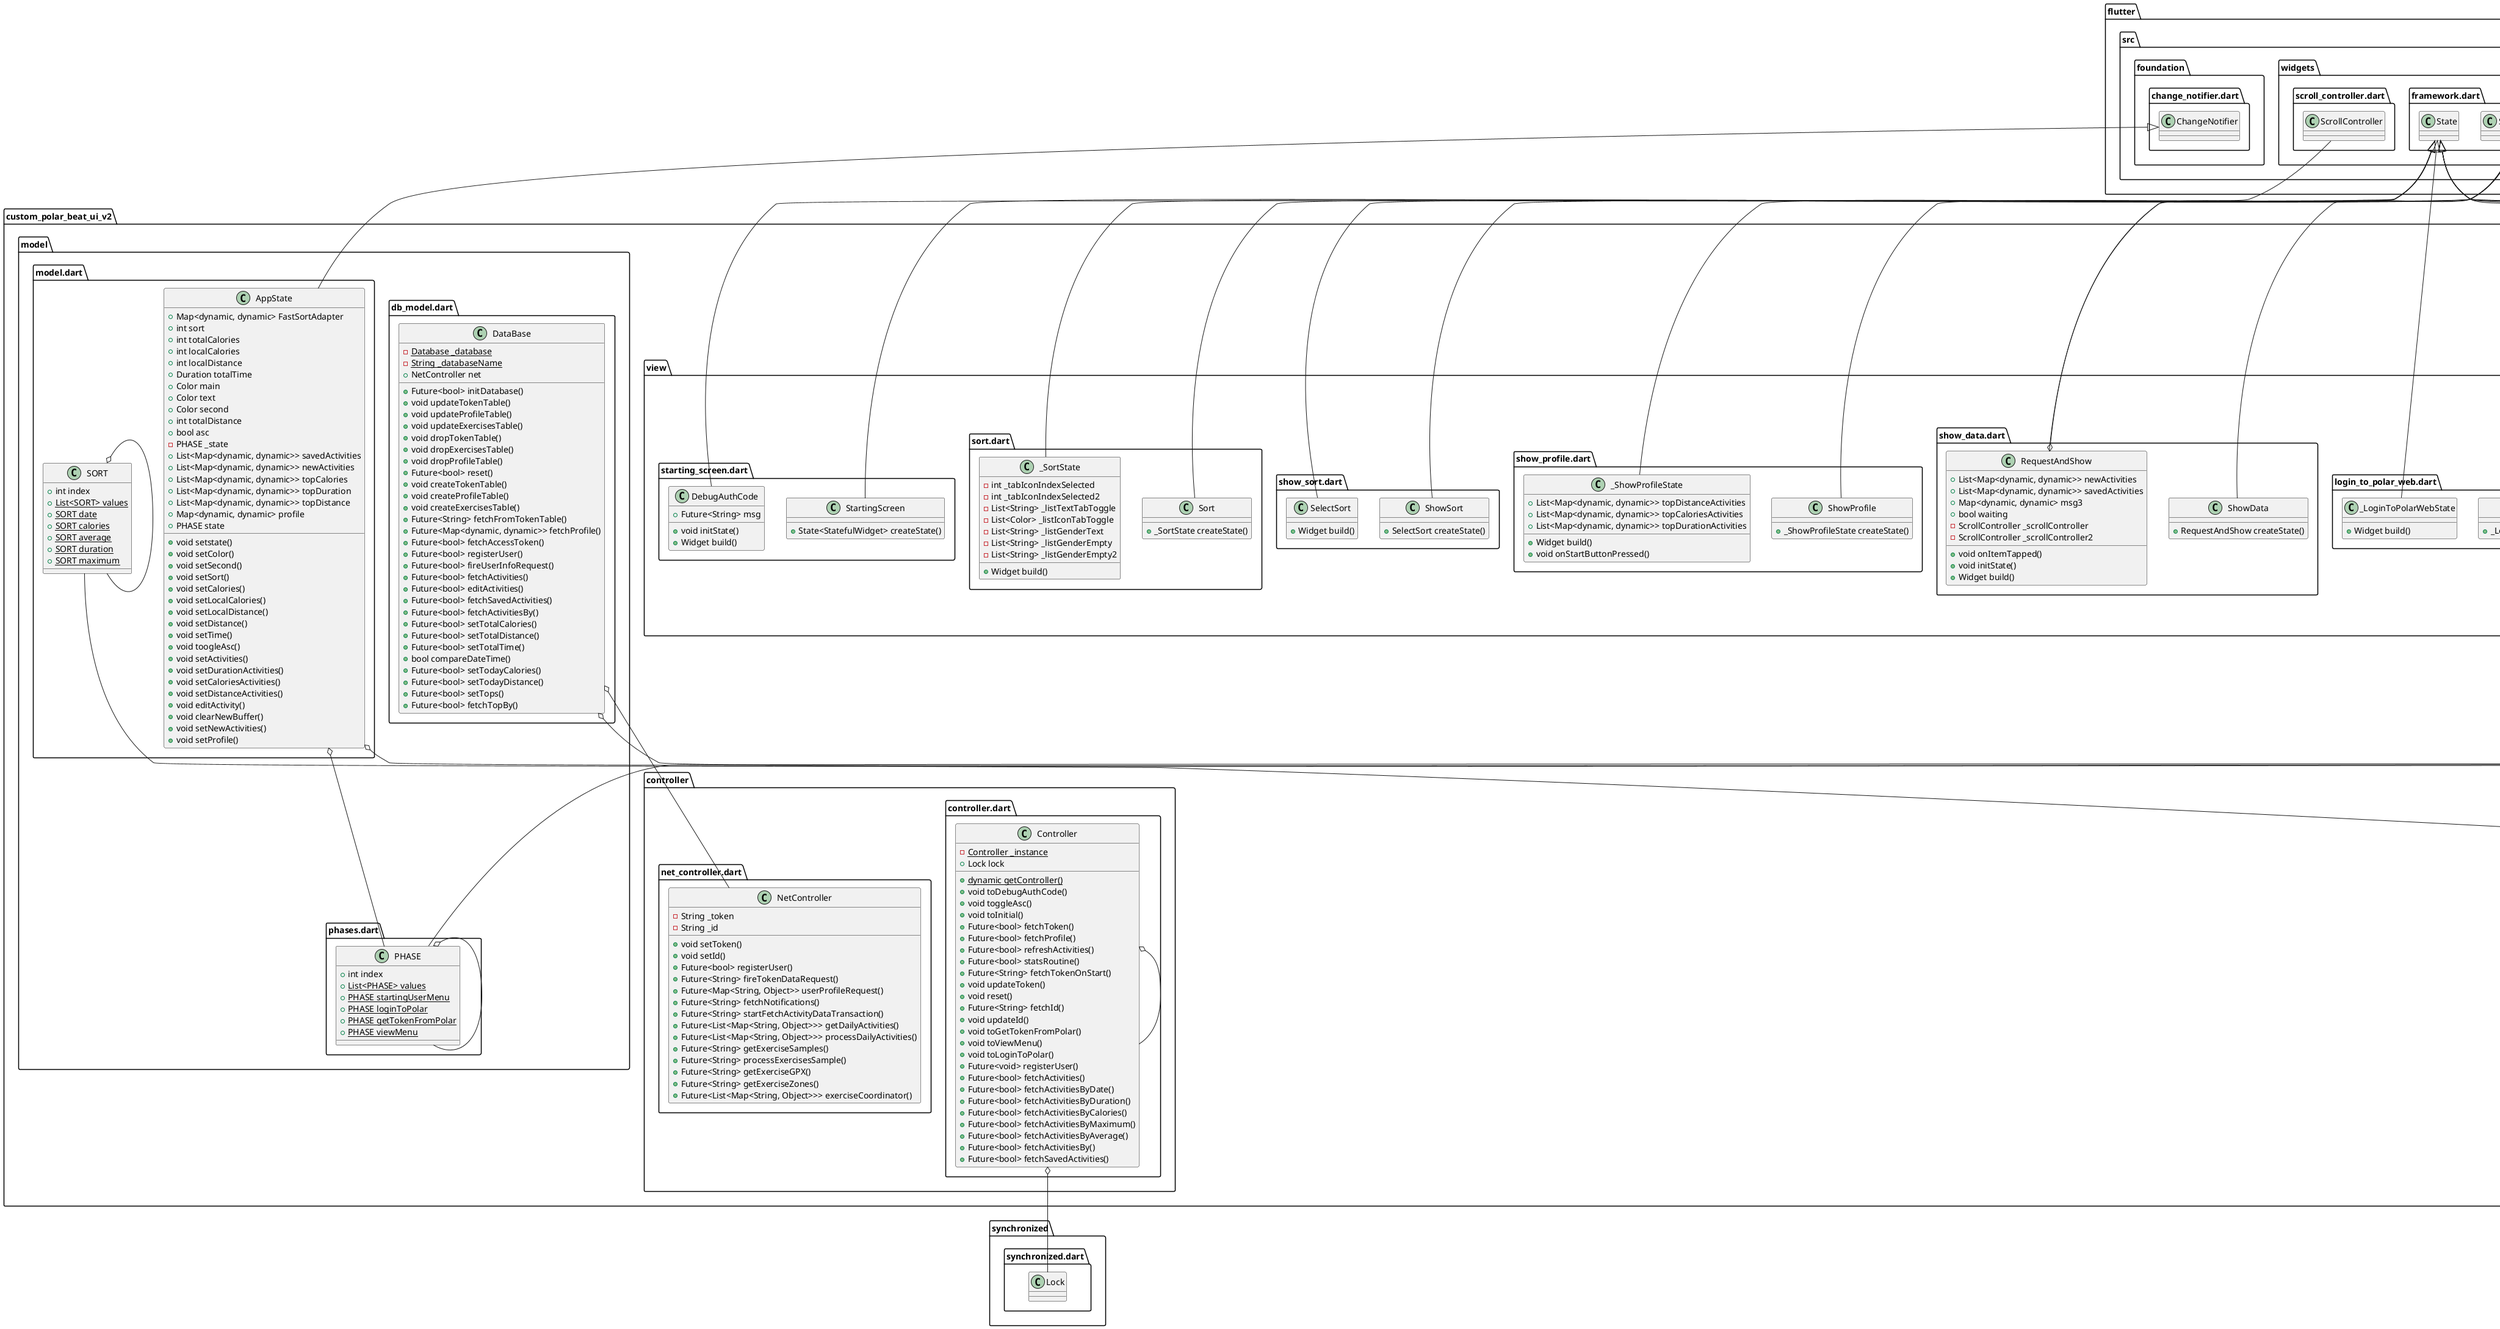 @startuml
set namespaceSeparator ::

class "custom_polar_beat_ui_v2::controller::controller.dart::Controller" {
  {static} -Controller _instance
  +Lock lock
  {static} +dynamic getController()
  +void toDebugAuthCode()
  +void toggleAsc()
  +void toInitial()
  +Future<bool> fetchToken()
  +Future<bool> fetchProfile()
  +Future<bool> refreshActivities()
  +Future<bool> statsRoutine()
  +Future<String> fetchTokenOnStart()
  +void updateToken()
  +void reset()
  +Future<String> fetchId()
  +void updateId()
  +void toGetTokenFromPolar()
  +void toViewMenu()
  +void toLoginToPolar()
  +Future<void> registerUser()
  +Future<bool> fetchActivities()
  +Future<bool> fetchActivitiesByDate()
  +Future<bool> fetchActivitiesByDuration()
  +Future<bool> fetchActivitiesByCalories()
  +Future<bool> fetchActivitiesByMaximum()
  +Future<bool> fetchActivitiesByAverage()
  +Future<bool> fetchActivitiesBy()
  +Future<bool> fetchSavedActivities()
}

"custom_polar_beat_ui_v2::controller::controller.dart::Controller" o-- "custom_polar_beat_ui_v2::controller::controller.dart::Controller"
"custom_polar_beat_ui_v2::controller::controller.dart::Controller" o-- "synchronized::synchronized.dart::Lock"

class "custom_polar_beat_ui_v2::controller::net_controller.dart::NetController" {
  -String _token
  -String _id
  +void setToken()
  +void setId()
  +Future<bool> registerUser()
  +Future<String> fireTokenDataRequest()
  +Future<Map<String, Object>> userProfileRequest()
  +Future<String> fetchNotifications()
  +Future<String> startFetchActivityDataTransaction()
  +Future<List<Map<String, Object>>> getDailyActivities()
  +Future<List<Map<String, Object>>> processDailyActivities()
  +Future<String> getExerciseSamples()
  +Future<String> processExercisesSample()
  +Future<String> getExerciseGPX()
  +Future<String> getExerciseZones()
  +Future<List<Map<String, Object>>> exerciseCoordinator()
}

class "custom_polar_beat_ui_v2::main.dart::GetAuthCodeFromPolar" {
  +State<StatefulWidget> createState()
}

"flutter::src::widgets::framework.dart::StatefulWidget" <|-- "custom_polar_beat_ui_v2::main.dart::GetAuthCodeFromPolar"

class "custom_polar_beat_ui_v2::main.dart::ViewLogic" {
  +Widget displayState()
  +Widget build()
}

"flutter::src::widgets::framework.dart::State" <|-- "custom_polar_beat_ui_v2::main.dart::ViewLogic"

class "custom_polar_beat_ui_v2::model::db_model.dart::DataBase" {
  {static} -Database _database
  {static} -String _databaseName
  +NetController net
  +Future<bool> initDatabase()
  +void updateTokenTable()
  +void updateProfileTable()
  +void updateExercisesTable()
  +void dropTokenTable()
  +void dropExercisesTable()
  +void dropProfileTable()
  +Future<bool> reset()
  +void createTokenTable()
  +void createProfileTable()
  +void createExercisesTable()
  +Future<String> fetchFromTokenTable()
  +Future<Map<dynamic, dynamic>> fetchProfile()
  +Future<bool> fetchAccessToken()
  +Future<bool> registerUser()
  +Future<bool> fireUserInfoRequest()
  +Future<bool> fetchActivities()
  +Future<bool> editActivities()
  +Future<bool> fetchSavedActivities()
  +Future<bool> fetchActivitiesBy()
  +Future<bool> setTotalCalories()
  +Future<bool> setTotalDistance()
  +Future<bool> setTotalTime()
  +bool compareDateTime()
  +Future<bool> setTodayCalories()
  +Future<bool> setTodayDistance()
  +Future<bool> setTops()
  +Future<bool> fetchTopBy()
}

"custom_polar_beat_ui_v2::model::db_model.dart::DataBase" o-- "sqflite_common::sqlite_api.dart::Database"
"custom_polar_beat_ui_v2::model::db_model.dart::DataBase" o-- "custom_polar_beat_ui_v2::controller::net_controller.dart::NetController"

class "custom_polar_beat_ui_v2::model::model.dart::AppState" {
  +Map<dynamic, dynamic> FastSortAdapter
  +int sort
  +int totalCalories
  +int localCalories
  +int localDistance
  +Duration totalTime
  +Color main
  +Color text
  +Color second
  +int totalDistance
  +bool asc
  -PHASE _state
  +List<Map<dynamic, dynamic>> savedActivities
  +List<Map<dynamic, dynamic>> newActivities
  +List<Map<dynamic, dynamic>> topCalories
  +List<Map<dynamic, dynamic>> topDuration
  +List<Map<dynamic, dynamic>> topDistance
  +Map<dynamic, dynamic> profile
  +PHASE state
  +void setstate()
  +void setColor()
  +void setSecond()
  +void setSort()
  +void setCalories()
  +void setLocalCalories()
  +void setLocalDistance()
  +void setDistance()
  +void setTime()
  +void toogleAsc()
  +void setActivities()
  +void setDurationActivities()
  +void setCaloriesActivities()
  +void setDistanceActivities()
  +void editActivity()
  +void clearNewBuffer()
  +void setNewActivities()
  +void setProfile()
}

"custom_polar_beat_ui_v2::model::model.dart::AppState" o-- "dart::ui::Color"
"custom_polar_beat_ui_v2::model::model.dart::AppState" o-- "custom_polar_beat_ui_v2::model::phases.dart::PHASE"
"flutter::src::foundation::change_notifier.dart::ChangeNotifier" <|-- "custom_polar_beat_ui_v2::model::model.dart::AppState"

class "custom_polar_beat_ui_v2::model::model.dart::SORT" {
  +int index
  {static} +List<SORT> values
  {static} +SORT date
  {static} +SORT calories
  {static} +SORT average
  {static} +SORT duration
  {static} +SORT maximum
}

"custom_polar_beat_ui_v2::model::model.dart::SORT" o-- "custom_polar_beat_ui_v2::model::model.dart::SORT"
"dart::core::Enum" <|-- "custom_polar_beat_ui_v2::model::model.dart::SORT"

class "custom_polar_beat_ui_v2::model::phases.dart::PHASE" {
  +int index
  {static} +List<PHASE> values
  {static} +PHASE startingUserMenu
  {static} +PHASE loginToPolar
  {static} +PHASE getTokenFromPolar
  {static} +PHASE viewMenu
}

"custom_polar_beat_ui_v2::model::phases.dart::PHASE" o-- "custom_polar_beat_ui_v2::model::phases.dart::PHASE"
"dart::core::Enum" <|-- "custom_polar_beat_ui_v2::model::phases.dart::PHASE"

class "custom_polar_beat_ui_v2::view::client_menu_api.dart::ClientMenu" {
  +ClientMenuAPI createState()
}

"flutter::src::widgets::framework.dart::StatefulWidget" <|-- "custom_polar_beat_ui_v2::view::client_menu_api.dart::ClientMenu"

class "custom_polar_beat_ui_v2::view::client_menu_api.dart::ClientMenuAPI" {
  +int selected
  -int _selectedIndex
  +Future<bool> fetchActivities()
  +Future<bool> fetchSavedActivities()
  +Future<bool> fireUserInfoRequest()
  +Future<bool> statsRoutine()
  +void initState()
  -void _onItemTapped()
  +Widget getWidget()
  +Widget build()
}

"flutter::src::widgets::framework.dart::State" <|-- "custom_polar_beat_ui_v2::view::client_menu_api.dart::ClientMenuAPI"

class "custom_polar_beat_ui_v2::view::exercise_details.dart::ExerciseDetails" {
  +Map<dynamic, dynamic> data
  +Color color
  +Color second
  +Widget build()
  +void onStartButtonPressed()
  +void onBackIconTapped()
}

"custom_polar_beat_ui_v2::view::exercise_details.dart::ExerciseDetails" o-- "dart::ui::Color"
"flutter::src::widgets::framework.dart::StatelessWidget" <|-- "custom_polar_beat_ui_v2::view::exercise_details.dart::ExerciseDetails"

class "custom_polar_beat_ui_v2::view::exercise_view.dart::ExerciseView" {
  +Map<dynamic, dynamic> data
  +List<ChartData> heartBeat
  +List<ChartData> heartZones
  +Widget build()
}

"flutter::src::widgets::framework.dart::StatelessWidget" <|-- "custom_polar_beat_ui_v2::view::exercise_view.dart::ExerciseView"

class "custom_polar_beat_ui_v2::view::get_token.dart::GetToken" {
  +TokenRequest createState()
}

"flutter::src::widgets::framework.dart::StatefulWidget" <|-- "custom_polar_beat_ui_v2::view::get_token.dart::GetToken"

class "custom_polar_beat_ui_v2::view::get_token.dart::TokenRequest" {
  +Future<bool> token
  +Future<bool> fetchAccessToken()
  +Future<void> registerUser()
  +void initState()
  +Widget build()
}

"flutter::src::widgets::framework.dart::State" <|-- "custom_polar_beat_ui_v2::view::get_token.dart::TokenRequest"

class "custom_polar_beat_ui_v2::view::graphs::heartbeat_graph.dart::ChartData" {
  +num value
  +num year
}

class "custom_polar_beat_ui_v2::view::graphs::heartbeat_graph.dart::ShowHeartbeat" {
  +dynamic color
  +dynamic data
  +dynamic title
  +RequestAndShow createState()
}

"flutter::src::widgets::framework.dart::StatefulWidget" <|-- "custom_polar_beat_ui_v2::view::graphs::heartbeat_graph.dart::ShowHeartbeat"

class "custom_polar_beat_ui_v2::view::graphs::heartbeat_graph.dart::RequestAndShow" {
  +Map<dynamic, dynamic> data
  +Color color
  +String title
  +List<ChartData> heartBeat
  -TrackballBehavior _trackballBehavior
  +void processHeartbeat()
  +void initState()
  +Widget build()
}

"custom_polar_beat_ui_v2::view::graphs::heartbeat_graph.dart::RequestAndShow" o-- "dart::ui::Color"
"custom_polar_beat_ui_v2::view::graphs::heartbeat_graph.dart::RequestAndShow" o-- "syncfusion_flutter_charts::src::chart::user_interaction::trackball.dart::TrackballBehavior"
"flutter::src::widgets::framework.dart::State" <|-- "custom_polar_beat_ui_v2::view::graphs::heartbeat_graph.dart::RequestAndShow"

class "custom_polar_beat_ui_v2::view::graphs::zones_graph.dart::ChartData" {
  +num value
  +num year
}

class "custom_polar_beat_ui_v2::view::graphs::zones_graph.dart::HistogramDefault" {
  +Map<dynamic, dynamic> data
  +_HistogramDefaultState createState()
}

"flutter::src::widgets::framework.dart::StatefulWidget" <|-- "custom_polar_beat_ui_v2::view::graphs::zones_graph.dart::HistogramDefault"

class "custom_polar_beat_ui_v2::view::graphs::zones_graph.dart::_HistogramDefaultState" {
  -bool _showDistributionCurve
  -TooltipBehavior _tooltipBehavior
  +Map<dynamic, dynamic> data
  +List<ChartData> chartData
  +Color color
  +String title
  +Widget buildSettings()
  +Widget build()
  -SfCartesianChart _buildDefaultHistogramChart()
  -List<HistogramSeries<ChartData, double>> _getHistogramSeries()
  +void initState()
}

"custom_polar_beat_ui_v2::view::graphs::zones_graph.dart::_HistogramDefaultState" o-- "syncfusion_flutter_charts::src::common::user_interaction::tooltip.dart::TooltipBehavior"
"custom_polar_beat_ui_v2::view::graphs::zones_graph.dart::_HistogramDefaultState" o-- "dart::ui::Color"
"flutter::src::widgets::framework.dart::State" <|-- "custom_polar_beat_ui_v2::view::graphs::zones_graph.dart::_HistogramDefaultState"

class "custom_polar_beat_ui_v2::view::login_to_polar_web.dart::LoginToPolarWeb" {
  +_LoginToPolarWebState createState()
}

"flutter::src::widgets::framework.dart::StatefulWidget" <|-- "custom_polar_beat_ui_v2::view::login_to_polar_web.dart::LoginToPolarWeb"

class "custom_polar_beat_ui_v2::view::login_to_polar_web.dart::_LoginToPolarWebState" {
  +Widget build()
}

"flutter::src::widgets::framework.dart::State" <|-- "custom_polar_beat_ui_v2::view::login_to_polar_web.dart::_LoginToPolarWebState"

class "custom_polar_beat_ui_v2::view::show_data.dart::ShowData" {
  +RequestAndShow createState()
}

"flutter::src::widgets::framework.dart::StatefulWidget" <|-- "custom_polar_beat_ui_v2::view::show_data.dart::ShowData"

class "custom_polar_beat_ui_v2::view::show_data.dart::RequestAndShow" {
  +List<Map<dynamic, dynamic>> newActivities
  +List<Map<dynamic, dynamic>> savedActivities
  +Map<dynamic, dynamic> msg3
  +bool waiting
  -ScrollController _scrollController
  -ScrollController _scrollController2
  +void onItemTapped()
  +void initState()
  +Widget build()
}

"custom_polar_beat_ui_v2::view::show_data.dart::RequestAndShow" o-- "flutter::src::widgets::scroll_controller.dart::ScrollController"
"flutter::src::widgets::framework.dart::State" <|-- "custom_polar_beat_ui_v2::view::show_data.dart::RequestAndShow"

class "custom_polar_beat_ui_v2::view::show_profile.dart::ShowProfile" {
  +_ShowProfileState createState()
}

"flutter::src::widgets::framework.dart::StatefulWidget" <|-- "custom_polar_beat_ui_v2::view::show_profile.dart::ShowProfile"

class "custom_polar_beat_ui_v2::view::show_profile.dart::_ShowProfileState" {
  +List<Map<dynamic, dynamic>> topDistanceActivities
  +List<Map<dynamic, dynamic>> topCaloriesActivities
  +List<Map<dynamic, dynamic>> topDurationActivities
  +Widget build()
  +void onStartButtonPressed()
}

"flutter::src::widgets::framework.dart::State" <|-- "custom_polar_beat_ui_v2::view::show_profile.dart::_ShowProfileState"

class "custom_polar_beat_ui_v2::view::show_sort.dart::ShowSort" {
  +SelectSort createState()
}

"flutter::src::widgets::framework.dart::StatefulWidget" <|-- "custom_polar_beat_ui_v2::view::show_sort.dart::ShowSort"

class "custom_polar_beat_ui_v2::view::show_sort.dart::SelectSort" {
  +Widget build()
}

"flutter::src::widgets::framework.dart::State" <|-- "custom_polar_beat_ui_v2::view::show_sort.dart::SelectSort"

class "custom_polar_beat_ui_v2::view::sort.dart::Sort" {
  +_SortState createState()
}

"flutter::src::widgets::framework.dart::StatefulWidget" <|-- "custom_polar_beat_ui_v2::view::sort.dart::Sort"

class "custom_polar_beat_ui_v2::view::sort.dart::_SortState" {
  -int _tabIconIndexSelected
  -int _tabIconIndexSelected2
  -List<String> _listTextTabToggle
  -List<Color> _listIconTabToggle
  -List<String> _listGenderText
  -List<String> _listGenderEmpty
  -List<String> _listGenderEmpty2
  +Widget build()
}

"flutter::src::widgets::framework.dart::State" <|-- "custom_polar_beat_ui_v2::view::sort.dart::_SortState"

class "custom_polar_beat_ui_v2::view::starting_screen.dart::StartingScreen" {
  +State<StatefulWidget> createState()
}

"flutter::src::widgets::framework.dart::StatefulWidget" <|-- "custom_polar_beat_ui_v2::view::starting_screen.dart::StartingScreen"

class "custom_polar_beat_ui_v2::view::starting_screen.dart::DebugAuthCode" {
  +Future<String> msg
  +void initState()
  +Widget build()
}

"flutter::src::widgets::framework.dart::State" <|-- "custom_polar_beat_ui_v2::view::starting_screen.dart::DebugAuthCode"


@enduml